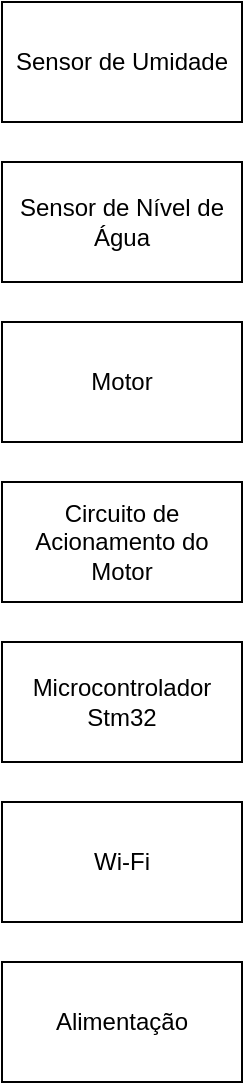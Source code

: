 <mxfile version="10.5.0" type="github"><diagram id="eMLF8Zqggahn_XYWCm31" name="Page-1"><mxGraphModel dx="1010" dy="582" grid="1" gridSize="10" guides="1" tooltips="1" connect="1" arrows="1" fold="1" page="1" pageScale="1" pageWidth="850" pageHeight="1100" math="0" shadow="0"><root><mxCell id="0"/><mxCell id="1" parent="0"/><mxCell id="o_SU2uhBEVwW2BbuvBG3-1" value="Sensor de Umidade" style="rounded=0;whiteSpace=wrap;html=1;" vertex="1" parent="1"><mxGeometry x="40" y="100" width="120" height="60" as="geometry"/></mxCell><mxCell id="o_SU2uhBEVwW2BbuvBG3-3" value="Sensor de Nível de Água" style="rounded=0;whiteSpace=wrap;html=1;" vertex="1" parent="1"><mxGeometry x="40" y="180" width="120" height="60" as="geometry"/></mxCell><mxCell id="o_SU2uhBEVwW2BbuvBG3-6" value="Motor" style="rounded=0;whiteSpace=wrap;html=1;" vertex="1" parent="1"><mxGeometry x="40" y="260" width="120" height="60" as="geometry"/></mxCell><mxCell id="o_SU2uhBEVwW2BbuvBG3-7" value="Circuito de Acionamento do Motor" style="rounded=0;whiteSpace=wrap;html=1;" vertex="1" parent="1"><mxGeometry x="40" y="340" width="120" height="60" as="geometry"/></mxCell><mxCell id="o_SU2uhBEVwW2BbuvBG3-8" value="Microcontrolador&lt;br&gt;Stm32&lt;br&gt;" style="rounded=0;whiteSpace=wrap;html=1;" vertex="1" parent="1"><mxGeometry x="40" y="420" width="120" height="60" as="geometry"/></mxCell><mxCell id="o_SU2uhBEVwW2BbuvBG3-9" value="Wi-Fi" style="rounded=0;whiteSpace=wrap;html=1;" vertex="1" parent="1"><mxGeometry x="40" y="500" width="120" height="60" as="geometry"/></mxCell><mxCell id="o_SU2uhBEVwW2BbuvBG3-10" value="Alimentação" style="rounded=0;whiteSpace=wrap;html=1;" vertex="1" parent="1"><mxGeometry x="40" y="580" width="120" height="60" as="geometry"/></mxCell></root></mxGraphModel></diagram></mxfile>